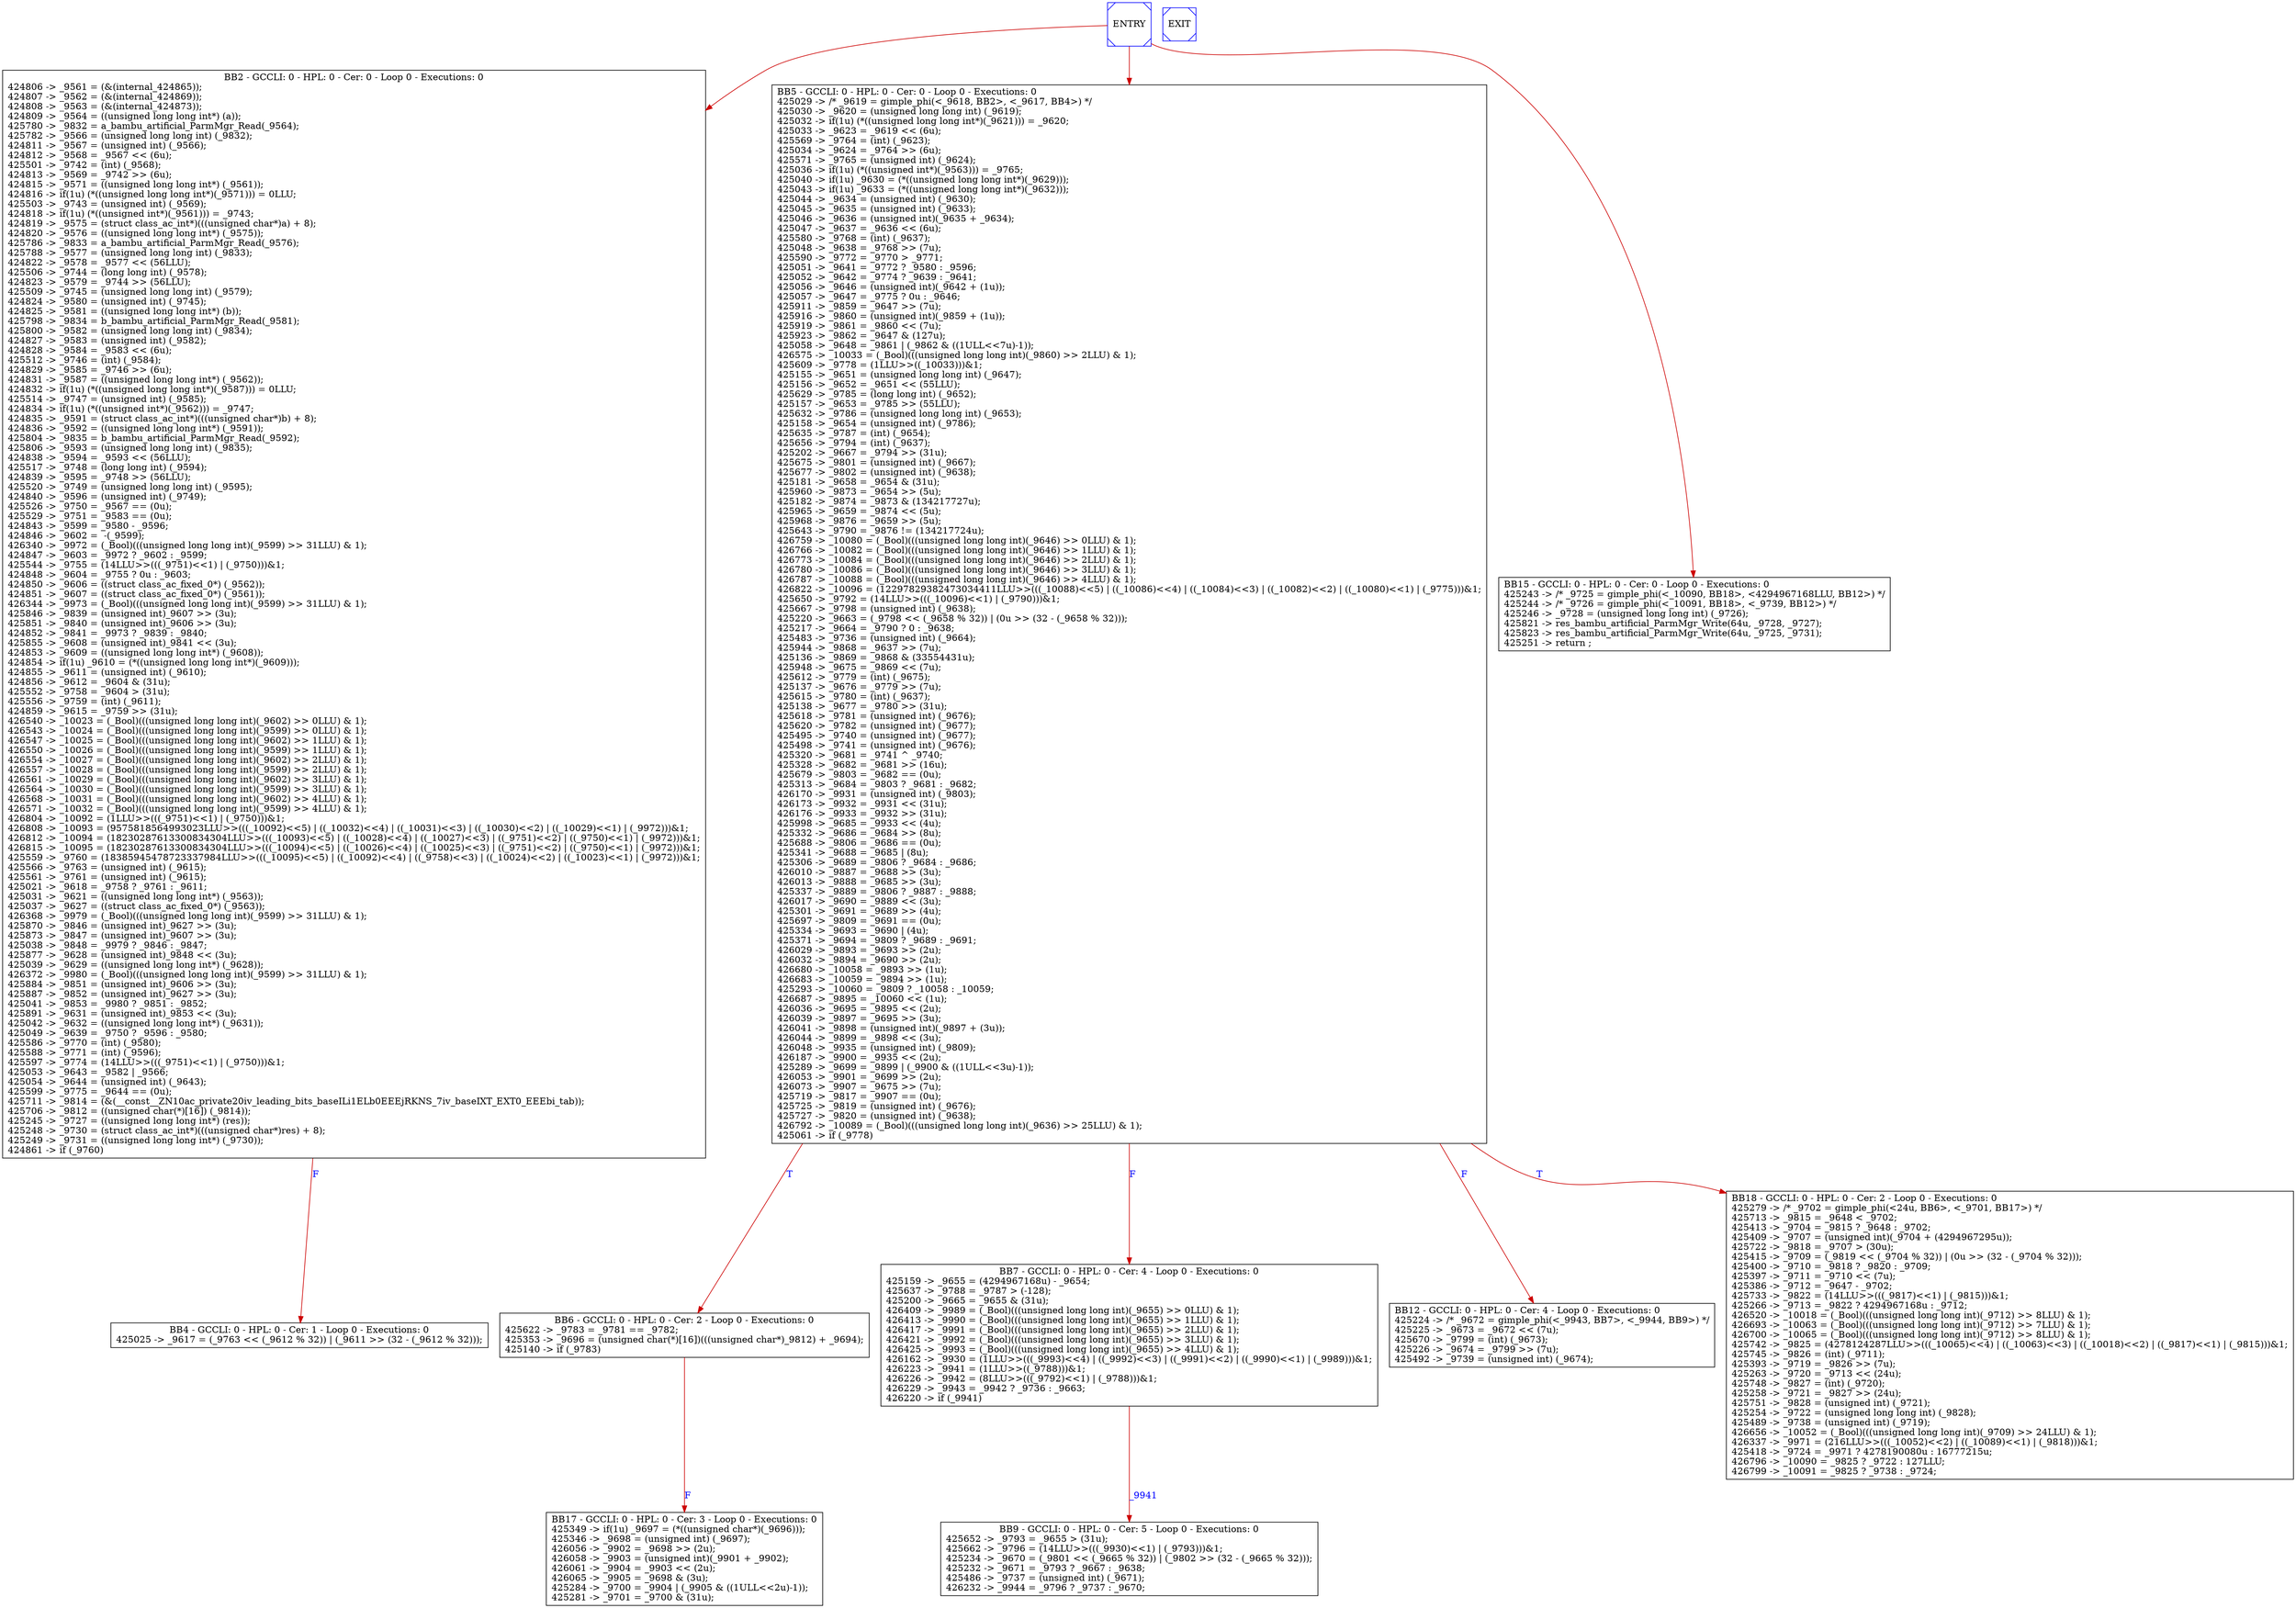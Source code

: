 digraph G {
0[color=blue,shape=Msquare, label="ENTRY"];
1[color=blue,shape=Msquare, label="EXIT"];
2[shape=box, label="BB2 - GCCLI: 0 - HPL: 0 - Cer: 0 - Loop 0 - Executions: 0\n424806 -> _9561 = (&(internal_424865));\l424807 -> _9562 = (&(internal_424869));\l424808 -> _9563 = (&(internal_424873));\l424809 -> _9564 = ((unsigned long long int*) (a));\l425780 -> _9832 = a_bambu_artificial_ParmMgr_Read(_9564);\l425782 -> _9566 = (unsigned long long int) (_9832);\l424811 -> _9567 = (unsigned int) (_9566);\l424812 -> _9568 = _9567 << (6u);\l425501 -> _9742 = (int) (_9568);\l424813 -> _9569 = _9742 >> (6u);\l424815 -> _9571 = ((unsigned long long int*) (_9561));\l424816 -> if(1u) (*((unsigned long long int*)(_9571))) = 0LLU;\l425503 -> _9743 = (unsigned int) (_9569);\l424818 -> if(1u) (*((unsigned int*)(_9561))) = _9743;\l424819 -> _9575 = (struct class_ac_int*)(((unsigned char*)a) + 8);\l424820 -> _9576 = ((unsigned long long int*) (_9575));\l425786 -> _9833 = a_bambu_artificial_ParmMgr_Read(_9576);\l425788 -> _9577 = (unsigned long long int) (_9833);\l424822 -> _9578 = _9577 << (56LLU);\l425506 -> _9744 = (long long int) (_9578);\l424823 -> _9579 = _9744 >> (56LLU);\l425509 -> _9745 = (unsigned long long int) (_9579);\l424824 -> _9580 = (unsigned int) (_9745);\l424825 -> _9581 = ((unsigned long long int*) (b));\l425798 -> _9834 = b_bambu_artificial_ParmMgr_Read(_9581);\l425800 -> _9582 = (unsigned long long int) (_9834);\l424827 -> _9583 = (unsigned int) (_9582);\l424828 -> _9584 = _9583 << (6u);\l425512 -> _9746 = (int) (_9584);\l424829 -> _9585 = _9746 >> (6u);\l424831 -> _9587 = ((unsigned long long int*) (_9562));\l424832 -> if(1u) (*((unsigned long long int*)(_9587))) = 0LLU;\l425514 -> _9747 = (unsigned int) (_9585);\l424834 -> if(1u) (*((unsigned int*)(_9562))) = _9747;\l424835 -> _9591 = (struct class_ac_int*)(((unsigned char*)b) + 8);\l424836 -> _9592 = ((unsigned long long int*) (_9591));\l425804 -> _9835 = b_bambu_artificial_ParmMgr_Read(_9592);\l425806 -> _9593 = (unsigned long long int) (_9835);\l424838 -> _9594 = _9593 << (56LLU);\l425517 -> _9748 = (long long int) (_9594);\l424839 -> _9595 = _9748 >> (56LLU);\l425520 -> _9749 = (unsigned long long int) (_9595);\l424840 -> _9596 = (unsigned int) (_9749);\l425526 -> _9750 = _9567 == (0u);\l425529 -> _9751 = _9583 == (0u);\l424843 -> _9599 = _9580 - _9596;\l424846 -> _9602 =  -(_9599);\l426340 -> _9972 = (_Bool)(((unsigned long long int)(_9599) >> 31LLU) & 1);\l424847 -> _9603 = _9972 ? _9602 : _9599;\l425544 -> _9755 = (14LLU>>(((_9751)<<1) | (_9750)))&1;\l424848 -> _9604 = _9755 ? 0u : _9603;\l424850 -> _9606 = ((struct class_ac_fixed_0*) (_9562));\l424851 -> _9607 = ((struct class_ac_fixed_0*) (_9561));\l426344 -> _9973 = (_Bool)(((unsigned long long int)(_9599) >> 31LLU) & 1);\l425846 -> _9839 = (unsigned int)_9607 >> (3u);\l425851 -> _9840 = (unsigned int)_9606 >> (3u);\l424852 -> _9841 = _9973 ? _9839 : _9840;\l425855 -> _9608 = (unsigned int)_9841 << (3u);\l424853 -> _9609 = ((unsigned long long int*) (_9608));\l424854 -> if(1u) _9610 = (*((unsigned long long int*)(_9609)));\l424855 -> _9611 = (unsigned int) (_9610);\l424856 -> _9612 = _9604 & (31u);\l425552 -> _9758 = _9604 > (31u);\l425556 -> _9759 = (int) (_9611);\l424859 -> _9615 = _9759 >> (31u);\l426540 -> _10023 = (_Bool)(((unsigned long long int)(_9602) >> 0LLU) & 1);\l426543 -> _10024 = (_Bool)(((unsigned long long int)(_9599) >> 0LLU) & 1);\l426547 -> _10025 = (_Bool)(((unsigned long long int)(_9602) >> 1LLU) & 1);\l426550 -> _10026 = (_Bool)(((unsigned long long int)(_9599) >> 1LLU) & 1);\l426554 -> _10027 = (_Bool)(((unsigned long long int)(_9602) >> 2LLU) & 1);\l426557 -> _10028 = (_Bool)(((unsigned long long int)(_9599) >> 2LLU) & 1);\l426561 -> _10029 = (_Bool)(((unsigned long long int)(_9602) >> 3LLU) & 1);\l426564 -> _10030 = (_Bool)(((unsigned long long int)(_9599) >> 3LLU) & 1);\l426568 -> _10031 = (_Bool)(((unsigned long long int)(_9602) >> 4LLU) & 1);\l426571 -> _10032 = (_Bool)(((unsigned long long int)(_9599) >> 4LLU) & 1);\l426804 -> _10092 = (1LLU>>(((_9751)<<1) | (_9750)))&1;\l426808 -> _10093 = (9575818564993023LLU>>(((_10092)<<5) | ((_10032)<<4) | ((_10031)<<3) | ((_10030)<<2) | ((_10029)<<1) | (_9972)))&1;\l426812 -> _10094 = (18230287613300834304LLU>>(((_10093)<<5) | ((_10028)<<4) | ((_10027)<<3) | ((_9751)<<2) | ((_9750)<<1) | (_9972)))&1;\l426815 -> _10095 = (18230287613300834304LLU>>(((_10094)<<5) | ((_10026)<<4) | ((_10025)<<3) | ((_9751)<<2) | ((_9750)<<1) | (_9972)))&1;\l425559 -> _9760 = (18385945478723337984LLU>>(((_10095)<<5) | ((_10092)<<4) | ((_9758)<<3) | ((_10024)<<2) | ((_10023)<<1) | (_9972)))&1;\l425566 -> _9763 = (unsigned int) (_9615);\l425561 -> _9761 = (unsigned int) (_9615);\l425021 -> _9618 = _9758 ? _9761 : _9611;\l425031 -> _9621 = ((unsigned long long int*) (_9563));\l425037 -> _9627 = ((struct class_ac_fixed_0*) (_9563));\l426368 -> _9979 = (_Bool)(((unsigned long long int)(_9599) >> 31LLU) & 1);\l425870 -> _9846 = (unsigned int)_9627 >> (3u);\l425873 -> _9847 = (unsigned int)_9607 >> (3u);\l425038 -> _9848 = _9979 ? _9846 : _9847;\l425877 -> _9628 = (unsigned int)_9848 << (3u);\l425039 -> _9629 = ((unsigned long long int*) (_9628));\l426372 -> _9980 = (_Bool)(((unsigned long long int)(_9599) >> 31LLU) & 1);\l425884 -> _9851 = (unsigned int)_9606 >> (3u);\l425887 -> _9852 = (unsigned int)_9627 >> (3u);\l425041 -> _9853 = _9980 ? _9851 : _9852;\l425891 -> _9631 = (unsigned int)_9853 << (3u);\l425042 -> _9632 = ((unsigned long long int*) (_9631));\l425049 -> _9639 = _9750 ? _9596 : _9580;\l425586 -> _9770 = (int) (_9580);\l425588 -> _9771 = (int) (_9596);\l425597 -> _9774 = (14LLU>>(((_9751)<<1) | (_9750)))&1;\l425053 -> _9643 = _9582 | _9566;\l425054 -> _9644 = (unsigned int) (_9643);\l425599 -> _9775 = _9644 == (0u);\l425711 -> _9814 = (&(__const__ZN10ac_private20iv_leading_bits_baseILi1ELb0EEEjRKNS_7iv_baseIXT_EXT0_EEEbi_tab));\l425706 -> _9812 = ((unsigned char(*)[16]) (_9814));\l425245 -> _9727 = ((unsigned long long int*) (res));\l425248 -> _9730 = (struct class_ac_int*)(((unsigned char*)res) + 8);\l425249 -> _9731 = ((unsigned long long int*) (_9730));\l424861 -> if (_9760)\l"];
3[shape=box, label="BB4 - GCCLI: 0 - HPL: 0 - Cer: 1 - Loop 0 - Executions: 0\n425025 -> _9617 = (_9763 << (_9612 % 32)) | (_9611 >> (32 - (_9612 % 32)));\l"];
4[shape=box, label="BB5 - GCCLI: 0 - HPL: 0 - Cer: 0 - Loop 0 - Executions: 0\l425029 -> /* _9619 = gimple_phi(<_9618, BB2>, <_9617, BB4>) */\l425030 -> _9620 = (unsigned long long int) (_9619);\l425032 -> if(1u) (*((unsigned long long int*)(_9621))) = _9620;\l425033 -> _9623 = _9619 << (6u);\l425569 -> _9764 = (int) (_9623);\l425034 -> _9624 = _9764 >> (6u);\l425571 -> _9765 = (unsigned int) (_9624);\l425036 -> if(1u) (*((unsigned int*)(_9563))) = _9765;\l425040 -> if(1u) _9630 = (*((unsigned long long int*)(_9629)));\l425043 -> if(1u) _9633 = (*((unsigned long long int*)(_9632)));\l425044 -> _9634 = (unsigned int) (_9630);\l425045 -> _9635 = (unsigned int) (_9633);\l425046 -> _9636 = (unsigned int)(_9635 + _9634);\l425047 -> _9637 = _9636 << (6u);\l425580 -> _9768 = (int) (_9637);\l425048 -> _9638 = _9768 >> (7u);\l425590 -> _9772 = _9770 > _9771;\l425051 -> _9641 = _9772 ? _9580 : _9596;\l425052 -> _9642 = _9774 ? _9639 : _9641;\l425056 -> _9646 = (unsigned int)(_9642 + (1u));\l425057 -> _9647 = _9775 ? 0u : _9646;\l425911 -> _9859 = _9647 >> (7u);\l425916 -> _9860 = (unsigned int)(_9859 + (1u));\l425919 -> _9861 = _9860 << (7u);\l425923 -> _9862 = _9647 & (127u);\l425058 -> _9648 = _9861 | (_9862 & ((1ULL<<7u)-1));\l426575 -> _10033 = (_Bool)(((unsigned long long int)(_9860) >> 2LLU) & 1);\l425609 -> _9778 = (1LLU>>((_10033)))&1;\l425155 -> _9651 = (unsigned long long int) (_9647);\l425156 -> _9652 = _9651 << (55LLU);\l425629 -> _9785 = (long long int) (_9652);\l425157 -> _9653 = _9785 >> (55LLU);\l425632 -> _9786 = (unsigned long long int) (_9653);\l425158 -> _9654 = (unsigned int) (_9786);\l425635 -> _9787 = (int) (_9654);\l425656 -> _9794 = (int) (_9637);\l425202 -> _9667 = _9794 >> (31u);\l425675 -> _9801 = (unsigned int) (_9667);\l425677 -> _9802 = (unsigned int) (_9638);\l425181 -> _9658 = _9654 & (31u);\l425960 -> _9873 = _9654 >> (5u);\l425182 -> _9874 = _9873 & (134217727u);\l425965 -> _9659 = _9874 << (5u);\l425968 -> _9876 = _9659 >> (5u);\l425643 -> _9790 = _9876 != (134217724u);\l426759 -> _10080 = (_Bool)(((unsigned long long int)(_9646) >> 0LLU) & 1);\l426766 -> _10082 = (_Bool)(((unsigned long long int)(_9646) >> 1LLU) & 1);\l426773 -> _10084 = (_Bool)(((unsigned long long int)(_9646) >> 2LLU) & 1);\l426780 -> _10086 = (_Bool)(((unsigned long long int)(_9646) >> 3LLU) & 1);\l426787 -> _10088 = (_Bool)(((unsigned long long int)(_9646) >> 4LLU) & 1);\l426822 -> _10096 = (12297829382473034411LLU>>(((_10088)<<5) | ((_10086)<<4) | ((_10084)<<3) | ((_10082)<<2) | ((_10080)<<1) | (_9775)))&1;\l425650 -> _9792 = (14LLU>>(((_10096)<<1) | (_9790)))&1;\l425667 -> _9798 = (unsigned int) (_9638);\l425220 -> _9663 = (_9798 << (_9658 % 32)) | (0u >> (32 - (_9658 % 32)));\l425217 -> _9664 = _9790 ? 0 : _9638;\l425483 -> _9736 = (unsigned int) (_9664);\l425944 -> _9868 = _9637 >> (7u);\l425136 -> _9869 = _9868 & (33554431u);\l425948 -> _9675 = _9869 << (7u);\l425612 -> _9779 = (int) (_9675);\l425137 -> _9676 = _9779 >> (7u);\l425615 -> _9780 = (int) (_9637);\l425138 -> _9677 = _9780 >> (31u);\l425618 -> _9781 = (unsigned int) (_9676);\l425620 -> _9782 = (unsigned int) (_9677);\l425495 -> _9740 = (unsigned int) (_9677);\l425498 -> _9741 = (unsigned int) (_9676);\l425320 -> _9681 = _9741 ^ _9740;\l425328 -> _9682 = _9681 >> (16u);\l425679 -> _9803 = _9682 == (0u);\l425313 -> _9684 = _9803 ? _9681 : _9682;\l426170 -> _9931 = (unsigned int) (_9803);\l426173 -> _9932 = _9931 << (31u);\l426176 -> _9933 = _9932 >> (31u);\l425998 -> _9685 = _9933 << (4u);\l425332 -> _9686 = _9684 >> (8u);\l425688 -> _9806 = _9686 == (0u);\l425341 -> _9688 = _9685 | (8u);\l425306 -> _9689 = _9806 ? _9684 : _9686;\l426010 -> _9887 = _9688 >> (3u);\l426013 -> _9888 = _9685 >> (3u);\l425337 -> _9889 = _9806 ? _9887 : _9888;\l426017 -> _9690 = _9889 << (3u);\l425301 -> _9691 = _9689 >> (4u);\l425697 -> _9809 = _9691 == (0u);\l425334 -> _9693 = _9690 | (4u);\l425371 -> _9694 = _9809 ? _9689 : _9691;\l426029 -> _9893 = _9693 >> (2u);\l426032 -> _9894 = _9690 >> (2u);\l426680 -> _10058 = _9893 >> (1u);\l426683 -> _10059 = _9894 >> (1u);\l425293 -> _10060 = _9809 ? _10058 : _10059;\l426687 -> _9895 = _10060 << (1u);\l426036 -> _9695 = _9895 << (2u);\l426039 -> _9897 = _9695 >> (3u);\l426041 -> _9898 = (unsigned int)(_9897 + (3u));\l426044 -> _9899 = _9898 << (3u);\l426048 -> _9935 = (unsigned int) (_9809);\l426187 -> _9900 = _9935 << (2u);\l425289 -> _9699 = _9899 | (_9900 & ((1ULL<<3u)-1));\l426053 -> _9901 = _9699 >> (2u);\l426073 -> _9907 = _9675 >> (7u);\l425719 -> _9817 = _9907 == (0u);\l425725 -> _9819 = (unsigned int) (_9676);\l425727 -> _9820 = (unsigned int) (_9638);\l426792 -> _10089 = (_Bool)(((unsigned long long int)(_9636) >> 25LLU) & 1);\l425061 -> if (_9778)\l"];
5[shape=box, label="BB6 - GCCLI: 0 - HPL: 0 - Cer: 2 - Loop 0 - Executions: 0\n425622 -> _9783 = _9781 == _9782;\l425353 -> _9696 = (unsigned char(*)[16])(((unsigned char*)_9812) + _9694);\l425140 -> if (_9783)\l"];
6[shape=box, label="BB7 - GCCLI: 0 - HPL: 0 - Cer: 4 - Loop 0 - Executions: 0\n425159 -> _9655 = (4294967168u) - _9654;\l425637 -> _9788 = _9787 > (-128);\l425200 -> _9665 = _9655 & (31u);\l426409 -> _9989 = (_Bool)(((unsigned long long int)(_9655) >> 0LLU) & 1);\l426413 -> _9990 = (_Bool)(((unsigned long long int)(_9655) >> 1LLU) & 1);\l426417 -> _9991 = (_Bool)(((unsigned long long int)(_9655) >> 2LLU) & 1);\l426421 -> _9992 = (_Bool)(((unsigned long long int)(_9655) >> 3LLU) & 1);\l426425 -> _9993 = (_Bool)(((unsigned long long int)(_9655) >> 4LLU) & 1);\l426162 -> _9930 = (1LLU>>(((_9993)<<4) | ((_9992)<<3) | ((_9991)<<2) | ((_9990)<<1) | (_9989)))&1;\l426223 -> _9941 = (1LLU>>((_9788)))&1;\l426226 -> _9942 = (8LLU>>(((_9792)<<1) | (_9788)))&1;\l426229 -> _9943 = _9942 ? _9736 : _9663;\l426220 -> if (_9941)\l"];
7[shape=box, label="BB9 - GCCLI: 0 - HPL: 0 - Cer: 5 - Loop 0 - Executions: 0\n425652 -> _9793 = _9655 > (31u);\l425662 -> _9796 = (14LLU>>(((_9930)<<1) | (_9793)))&1;\l425234 -> _9670 = (_9801 << (_9665 % 32)) | (_9802 >> (32 - (_9665 % 32)));\l425232 -> _9671 = _9793 ? _9667 : _9638;\l425486 -> _9737 = (unsigned int) (_9671);\l426232 -> _9944 = _9796 ? _9737 : _9670;\l"];
8[shape=box, label="BB12 - GCCLI: 0 - HPL: 0 - Cer: 4 - Loop 0 - Executions: 0\l425224 -> /* _9672 = gimple_phi(<_9943, BB7>, <_9944, BB9>) */\l425225 -> _9673 = _9672 << (7u);\l425670 -> _9799 = (int) (_9673);\l425226 -> _9674 = _9799 >> (7u);\l425492 -> _9739 = (unsigned int) (_9674);\l"];
9[shape=box, label="BB15 - GCCLI: 0 - HPL: 0 - Cer: 0 - Loop 0 - Executions: 0\l425243 -> /* _9725 = gimple_phi(<_10090, BB18>, <4294967168LLU, BB12>) */\l425244 -> /* _9726 = gimple_phi(<_10091, BB18>, <_9739, BB12>) */\l425246 -> _9728 = (unsigned long long int) (_9726);\l425821 -> res_bambu_artificial_ParmMgr_Write(64u, _9728, _9727);\l425823 -> res_bambu_artificial_ParmMgr_Write(64u, _9725, _9731);\l425251 -> return ;\l"];
10[shape=box, label="BB17 - GCCLI: 0 - HPL: 0 - Cer: 3 - Loop 0 - Executions: 0\n425349 -> if(1u) _9697 = (*((unsigned char*)(_9696)));\l425346 -> _9698 = (unsigned int) (_9697);\l426056 -> _9902 = _9698 >> (2u);\l426058 -> _9903 = (unsigned int)(_9901 + _9902);\l426061 -> _9904 = _9903 << (2u);\l426065 -> _9905 = _9698 & (3u);\l425284 -> _9700 = _9904 | (_9905 & ((1ULL<<2u)-1));\l425281 -> _9701 = _9700 & (31u);\l"];
11[shape=box, label="BB18 - GCCLI: 0 - HPL: 0 - Cer: 2 - Loop 0 - Executions: 0\l425279 -> /* _9702 = gimple_phi(<24u, BB6>, <_9701, BB17>) */\l425713 -> _9815 = _9648 < _9702;\l425413 -> _9704 = _9815 ? _9648 : _9702;\l425409 -> _9707 = (unsigned int)(_9704 + (4294967295u));\l425722 -> _9818 = _9707 > (30u);\l425415 -> _9709 = (_9819 << (_9704 % 32)) | (0u >> (32 - (_9704 % 32)));\l425400 -> _9710 = _9818 ? _9820 : _9709;\l425397 -> _9711 = _9710 << (7u);\l425386 -> _9712 = _9647 - _9702;\l425733 -> _9822 = (14LLU>>(((_9817)<<1) | (_9815)))&1;\l425266 -> _9713 = _9822 ? 4294967168u : _9712;\l426520 -> _10018 = (_Bool)(((unsigned long long int)(_9712) >> 8LLU) & 1);\l426693 -> _10063 = (_Bool)(((unsigned long long int)(_9712) >> 7LLU) & 1);\l426700 -> _10065 = (_Bool)(((unsigned long long int)(_9712) >> 8LLU) & 1);\l425742 -> _9825 = (4278124287LLU>>(((_10065)<<4) | ((_10063)<<3) | ((_10018)<<2) | ((_9817)<<1) | (_9815)))&1;\l425745 -> _9826 = (int) (_9711);\l425393 -> _9719 = _9826 >> (7u);\l425263 -> _9720 = _9713 << (24u);\l425748 -> _9827 = (int) (_9720);\l425258 -> _9721 = _9827 >> (24u);\l425751 -> _9828 = (unsigned int) (_9721);\l425254 -> _9722 = (unsigned long long int) (_9828);\l425489 -> _9738 = (unsigned int) (_9719);\l426656 -> _10052 = (_Bool)(((unsigned long long int)(_9709) >> 24LLU) & 1);\l426337 -> _9971 = (216LLU>>(((_10052)<<2) | ((_10089)<<1) | (_9818)))&1;\l425418 -> _9724 = _9971 ? 4278190080u : 16777215u;\l426796 -> _10090 = _9825 ? _9722 : 127LLU;\l426799 -> _10091 = _9825 ? _9738 : _9724;\l"];
0->2 [fontcolor=blue, color=red3];
2->3 [fontcolor=blue, color=red3,label="F"];
4->5 [fontcolor=blue, color=red3,label="T"];
4->6 [fontcolor=blue, color=red3,label="F"];
5->10 [fontcolor=blue, color=red3,label="F"];
6->7 [fontcolor=blue, color=red3,label="_9941"];
0->4 [fontcolor=blue, color=red3];
0->9 [fontcolor=blue, color=red3];
4->11 [fontcolor=blue, color=red3,label="T"];
4->8 [fontcolor=blue, color=red3,label="F"];
}

